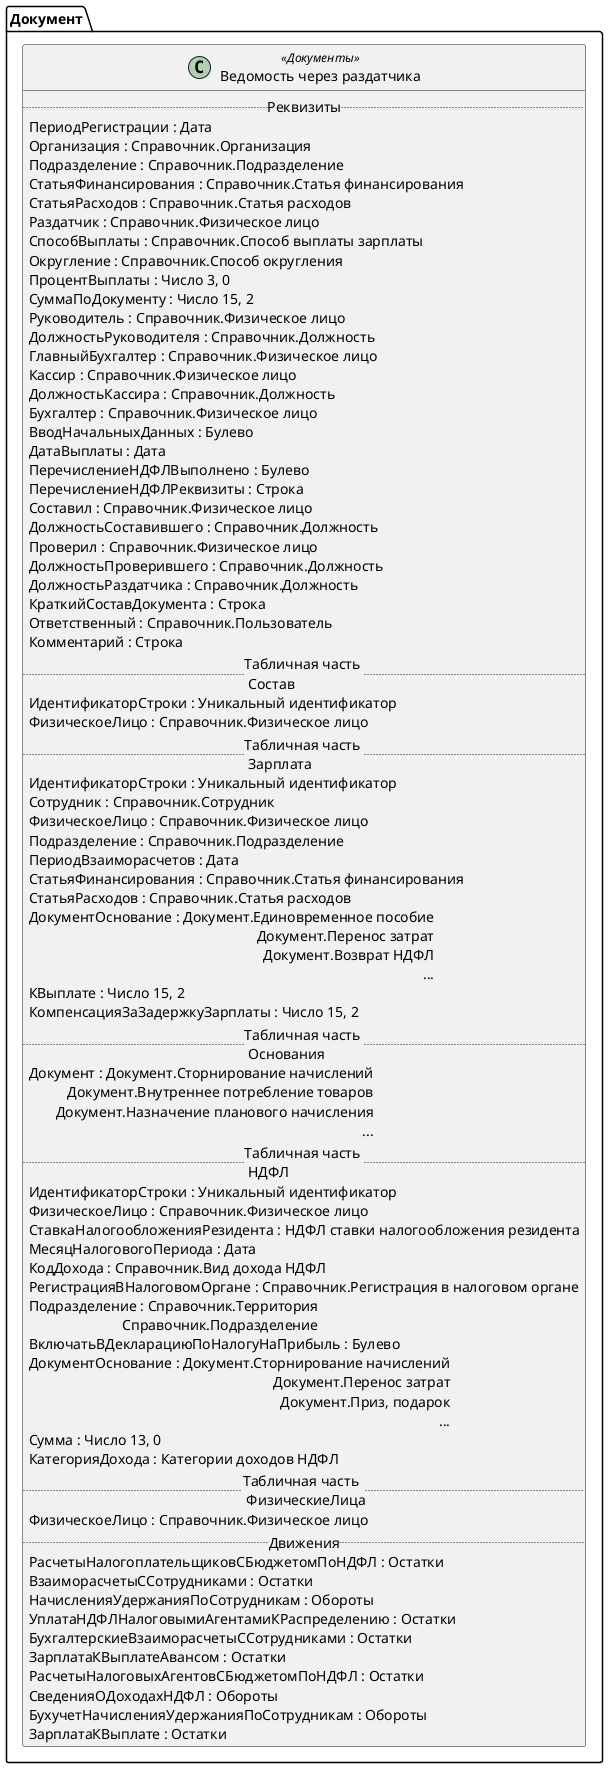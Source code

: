 ﻿@startuml ВедомостьНаВыплатуЗарплатыРаздатчиком
'!include templates.wsd
'..\include templates.wsd
class Документ.ВедомостьНаВыплатуЗарплатыРаздатчиком as "Ведомость через раздатчика" <<Документы>>
{
..Реквизиты..
ПериодРегистрации : Дата
Организация : Справочник.Организация
Подразделение : Справочник.Подразделение
СтатьяФинансирования : Справочник.Статья финансирования
СтатьяРасходов : Справочник.Статья расходов
Раздатчик : Справочник.Физическое лицо
СпособВыплаты : Справочник.Способ выплаты зарплаты
Округление : Справочник.Способ округления
ПроцентВыплаты : Число 3, 0
СуммаПоДокументу : Число 15, 2
Руководитель : Справочник.Физическое лицо
ДолжностьРуководителя : Справочник.Должность
ГлавныйБухгалтер : Справочник.Физическое лицо
Кассир : Справочник.Физическое лицо
ДолжностьКассира : Справочник.Должность
Бухгалтер : Справочник.Физическое лицо
ВводНачальныхДанных : Булево
ДатаВыплаты : Дата
ПеречислениеНДФЛВыполнено : Булево
ПеречислениеНДФЛРеквизиты : Строка
Составил : Справочник.Физическое лицо
ДолжностьСоставившего : Справочник.Должность
Проверил : Справочник.Физическое лицо
ДолжностьПроверившего : Справочник.Должность
ДолжностьРаздатчика : Справочник.Должность
КраткийСоставДокумента : Строка
Ответственный : Справочник.Пользователь
Комментарий : Строка
..Табличная часть \n Состав..
ИдентификаторСтроки : Уникальный идентификатор
ФизическоеЛицо : Справочник.Физическое лицо
..Табличная часть \n Зарплата..
ИдентификаторСтроки : Уникальный идентификатор
Сотрудник : Справочник.Сотрудник
ФизическоеЛицо : Справочник.Физическое лицо
Подразделение : Справочник.Подразделение
ПериодВзаиморасчетов : Дата
СтатьяФинансирования : Справочник.Статья финансирования
СтатьяРасходов : Справочник.Статья расходов
ДокументОснование : Документ.Единовременное пособие\rДокумент.Перенос затрат\rДокумент.Возврат НДФЛ\r...
КВыплате : Число 15, 2
КомпенсацияЗаЗадержкуЗарплаты : Число 15, 2
..Табличная часть \n Основания..
Документ : Документ.Сторнирование начислений\rДокумент.Внутреннее потребление товаров\rДокумент.Назначение планового начисления\r...
..Табличная часть \n НДФЛ..
ИдентификаторСтроки : Уникальный идентификатор
ФизическоеЛицо : Справочник.Физическое лицо
СтавкаНалогообложенияРезидента : НДФЛ ставки налогообложения резидента
МесяцНалоговогоПериода : Дата
КодДохода : Справочник.Вид дохода НДФЛ
РегистрацияВНалоговомОргане : Справочник.Регистрация в налоговом органе
Подразделение : Справочник.Территория\rСправочник.Подразделение
ВключатьВДекларациюПоНалогуНаПрибыль : Булево
ДокументОснование : Документ.Сторнирование начислений\rДокумент.Перенос затрат\rДокумент.Приз, подарок\r...
Сумма : Число 13, 0
КатегорияДохода : Категории доходов НДФЛ
..Табличная часть \n ФизическиеЛица..
ФизическоеЛицо : Справочник.Физическое лицо
..Движения..
РасчетыНалогоплательщиковСБюджетомПоНДФЛ : Остатки
ВзаиморасчетыССотрудниками : Остатки
НачисленияУдержанияПоСотрудникам : Обороты
УплатаНДФЛНалоговымиАгентамиКРаспределению : Остатки
БухгалтерскиеВзаиморасчетыССотрудниками : Остатки
ЗарплатаКВыплатеАвансом : Остатки
РасчетыНалоговыхАгентовСБюджетомПоНДФЛ : Остатки
СведенияОДоходахНДФЛ : Обороты
БухучетНачисленияУдержанияПоСотрудникам : Обороты
ЗарплатаКВыплате : Остатки
}
@enduml
